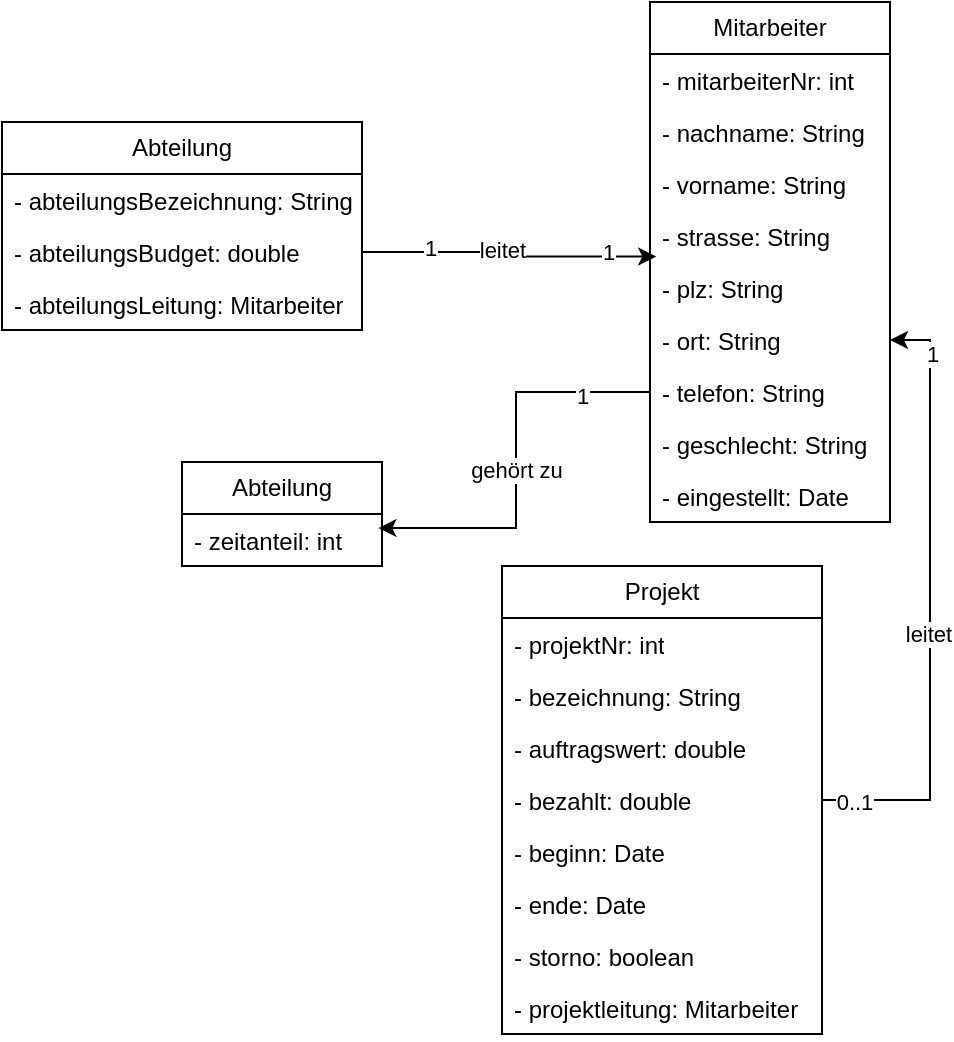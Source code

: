 <mxfile version="24.0.4" type="github">
  <diagram name="Seite-1" id="P6YwE_0Kywyf71bjT52k">
    <mxGraphModel dx="605" dy="748" grid="1" gridSize="10" guides="1" tooltips="1" connect="1" arrows="1" fold="1" page="1" pageScale="1" pageWidth="827" pageHeight="1169" math="0" shadow="0">
      <root>
        <mxCell id="0" />
        <mxCell id="1" parent="0" />
        <mxCell id="lyr1EgHujlgbwVO2u9Rm-1" value="Mitarbeiter" style="swimlane;fontStyle=0;childLayout=stackLayout;horizontal=1;startSize=26;fillColor=none;horizontalStack=0;resizeParent=1;resizeParentMax=0;resizeLast=0;collapsible=1;marginBottom=0;whiteSpace=wrap;html=1;" vertex="1" parent="1">
          <mxGeometry x="354" y="30" width="120" height="260" as="geometry" />
        </mxCell>
        <mxCell id="lyr1EgHujlgbwVO2u9Rm-2" value="- mitarbeiterNr: int" style="text;strokeColor=none;fillColor=none;align=left;verticalAlign=top;spacingLeft=4;spacingRight=4;overflow=hidden;rotatable=0;points=[[0,0.5],[1,0.5]];portConstraint=eastwest;whiteSpace=wrap;html=1;" vertex="1" parent="lyr1EgHujlgbwVO2u9Rm-1">
          <mxGeometry y="26" width="120" height="26" as="geometry" />
        </mxCell>
        <mxCell id="lyr1EgHujlgbwVO2u9Rm-3" value="- nachname: String" style="text;strokeColor=none;fillColor=none;align=left;verticalAlign=top;spacingLeft=4;spacingRight=4;overflow=hidden;rotatable=0;points=[[0,0.5],[1,0.5]];portConstraint=eastwest;whiteSpace=wrap;html=1;" vertex="1" parent="lyr1EgHujlgbwVO2u9Rm-1">
          <mxGeometry y="52" width="120" height="26" as="geometry" />
        </mxCell>
        <mxCell id="lyr1EgHujlgbwVO2u9Rm-4" value="- vorname: String" style="text;strokeColor=none;fillColor=none;align=left;verticalAlign=top;spacingLeft=4;spacingRight=4;overflow=hidden;rotatable=0;points=[[0,0.5],[1,0.5]];portConstraint=eastwest;whiteSpace=wrap;html=1;" vertex="1" parent="lyr1EgHujlgbwVO2u9Rm-1">
          <mxGeometry y="78" width="120" height="26" as="geometry" />
        </mxCell>
        <mxCell id="lyr1EgHujlgbwVO2u9Rm-6" value="- strasse: String" style="text;strokeColor=none;fillColor=none;align=left;verticalAlign=top;spacingLeft=4;spacingRight=4;overflow=hidden;rotatable=0;points=[[0,0.5],[1,0.5]];portConstraint=eastwest;whiteSpace=wrap;html=1;" vertex="1" parent="lyr1EgHujlgbwVO2u9Rm-1">
          <mxGeometry y="104" width="120" height="26" as="geometry" />
        </mxCell>
        <mxCell id="lyr1EgHujlgbwVO2u9Rm-7" value="- plz: String" style="text;strokeColor=none;fillColor=none;align=left;verticalAlign=top;spacingLeft=4;spacingRight=4;overflow=hidden;rotatable=0;points=[[0,0.5],[1,0.5]];portConstraint=eastwest;whiteSpace=wrap;html=1;" vertex="1" parent="lyr1EgHujlgbwVO2u9Rm-1">
          <mxGeometry y="130" width="120" height="26" as="geometry" />
        </mxCell>
        <mxCell id="lyr1EgHujlgbwVO2u9Rm-8" value="- ort: String" style="text;strokeColor=none;fillColor=none;align=left;verticalAlign=top;spacingLeft=4;spacingRight=4;overflow=hidden;rotatable=0;points=[[0,0.5],[1,0.5]];portConstraint=eastwest;whiteSpace=wrap;html=1;" vertex="1" parent="lyr1EgHujlgbwVO2u9Rm-1">
          <mxGeometry y="156" width="120" height="26" as="geometry" />
        </mxCell>
        <mxCell id="lyr1EgHujlgbwVO2u9Rm-9" value="- telefon: String" style="text;strokeColor=none;fillColor=none;align=left;verticalAlign=top;spacingLeft=4;spacingRight=4;overflow=hidden;rotatable=0;points=[[0,0.5],[1,0.5]];portConstraint=eastwest;whiteSpace=wrap;html=1;" vertex="1" parent="lyr1EgHujlgbwVO2u9Rm-1">
          <mxGeometry y="182" width="120" height="26" as="geometry" />
        </mxCell>
        <mxCell id="lyr1EgHujlgbwVO2u9Rm-10" value="- geschlecht: String" style="text;strokeColor=none;fillColor=none;align=left;verticalAlign=top;spacingLeft=4;spacingRight=4;overflow=hidden;rotatable=0;points=[[0,0.5],[1,0.5]];portConstraint=eastwest;whiteSpace=wrap;html=1;" vertex="1" parent="lyr1EgHujlgbwVO2u9Rm-1">
          <mxGeometry y="208" width="120" height="26" as="geometry" />
        </mxCell>
        <mxCell id="lyr1EgHujlgbwVO2u9Rm-11" value="- eingestellt: Date" style="text;strokeColor=none;fillColor=none;align=left;verticalAlign=top;spacingLeft=4;spacingRight=4;overflow=hidden;rotatable=0;points=[[0,0.5],[1,0.5]];portConstraint=eastwest;whiteSpace=wrap;html=1;" vertex="1" parent="lyr1EgHujlgbwVO2u9Rm-1">
          <mxGeometry y="234" width="120" height="26" as="geometry" />
        </mxCell>
        <mxCell id="lyr1EgHujlgbwVO2u9Rm-14" value="Abteilung" style="swimlane;fontStyle=0;childLayout=stackLayout;horizontal=1;startSize=26;fillColor=none;horizontalStack=0;resizeParent=1;resizeParentMax=0;resizeLast=0;collapsible=1;marginBottom=0;whiteSpace=wrap;html=1;" vertex="1" parent="1">
          <mxGeometry x="30" y="90" width="180" height="104" as="geometry" />
        </mxCell>
        <mxCell id="lyr1EgHujlgbwVO2u9Rm-15" value="- abteilungsBezeichnung: String" style="text;strokeColor=none;fillColor=none;align=left;verticalAlign=top;spacingLeft=4;spacingRight=4;overflow=hidden;rotatable=0;points=[[0,0.5],[1,0.5]];portConstraint=eastwest;whiteSpace=wrap;html=1;" vertex="1" parent="lyr1EgHujlgbwVO2u9Rm-14">
          <mxGeometry y="26" width="180" height="26" as="geometry" />
        </mxCell>
        <mxCell id="lyr1EgHujlgbwVO2u9Rm-16" value="- abteilungsBudget: double" style="text;strokeColor=none;fillColor=none;align=left;verticalAlign=top;spacingLeft=4;spacingRight=4;overflow=hidden;rotatable=0;points=[[0,0.5],[1,0.5]];portConstraint=eastwest;whiteSpace=wrap;html=1;" vertex="1" parent="lyr1EgHujlgbwVO2u9Rm-14">
          <mxGeometry y="52" width="180" height="26" as="geometry" />
        </mxCell>
        <mxCell id="lyr1EgHujlgbwVO2u9Rm-17" value="- abteilungsLeitung: Mitarbeiter" style="text;strokeColor=none;fillColor=none;align=left;verticalAlign=top;spacingLeft=4;spacingRight=4;overflow=hidden;rotatable=0;points=[[0,0.5],[1,0.5]];portConstraint=eastwest;whiteSpace=wrap;html=1;" vertex="1" parent="lyr1EgHujlgbwVO2u9Rm-14">
          <mxGeometry y="78" width="180" height="26" as="geometry" />
        </mxCell>
        <mxCell id="lyr1EgHujlgbwVO2u9Rm-52" style="edgeStyle=orthogonalEdgeStyle;rounded=0;orthogonalLoop=1;jettySize=auto;html=1;entryX=1;entryY=0.5;entryDx=0;entryDy=0;exitX=1;exitY=0.5;exitDx=0;exitDy=0;" edge="1" parent="1" source="lyr1EgHujlgbwVO2u9Rm-28" target="lyr1EgHujlgbwVO2u9Rm-8">
          <mxGeometry relative="1" as="geometry">
            <mxPoint x="460.003" y="431" as="sourcePoint" />
            <mxPoint x="553.95" y="230" as="targetPoint" />
          </mxGeometry>
        </mxCell>
        <mxCell id="lyr1EgHujlgbwVO2u9Rm-53" value="0..1" style="edgeLabel;html=1;align=center;verticalAlign=middle;resizable=0;points=[];" vertex="1" connectable="0" parent="lyr1EgHujlgbwVO2u9Rm-52">
          <mxGeometry x="-0.898" y="-1" relative="1" as="geometry">
            <mxPoint as="offset" />
          </mxGeometry>
        </mxCell>
        <mxCell id="lyr1EgHujlgbwVO2u9Rm-54" value="leitet" style="edgeLabel;html=1;align=center;verticalAlign=middle;resizable=0;points=[];" vertex="1" connectable="0" parent="lyr1EgHujlgbwVO2u9Rm-52">
          <mxGeometry x="-0.1" y="1" relative="1" as="geometry">
            <mxPoint as="offset" />
          </mxGeometry>
        </mxCell>
        <mxCell id="lyr1EgHujlgbwVO2u9Rm-55" value="1" style="edgeLabel;html=1;align=center;verticalAlign=middle;resizable=0;points=[];" vertex="1" connectable="0" parent="lyr1EgHujlgbwVO2u9Rm-52">
          <mxGeometry x="0.822" y="-1" relative="1" as="geometry">
            <mxPoint as="offset" />
          </mxGeometry>
        </mxCell>
        <mxCell id="lyr1EgHujlgbwVO2u9Rm-24" value="Projekt" style="swimlane;fontStyle=0;childLayout=stackLayout;horizontal=1;startSize=26;fillColor=none;horizontalStack=0;resizeParent=1;resizeParentMax=0;resizeLast=0;collapsible=1;marginBottom=0;whiteSpace=wrap;html=1;" vertex="1" parent="1">
          <mxGeometry x="280" y="312" width="160" height="234" as="geometry" />
        </mxCell>
        <mxCell id="lyr1EgHujlgbwVO2u9Rm-25" value="- projektNr: int" style="text;strokeColor=none;fillColor=none;align=left;verticalAlign=top;spacingLeft=4;spacingRight=4;overflow=hidden;rotatable=0;points=[[0,0.5],[1,0.5]];portConstraint=eastwest;whiteSpace=wrap;html=1;" vertex="1" parent="lyr1EgHujlgbwVO2u9Rm-24">
          <mxGeometry y="26" width="160" height="26" as="geometry" />
        </mxCell>
        <mxCell id="lyr1EgHujlgbwVO2u9Rm-26" value="- bezeichnung: String" style="text;strokeColor=none;fillColor=none;align=left;verticalAlign=top;spacingLeft=4;spacingRight=4;overflow=hidden;rotatable=0;points=[[0,0.5],[1,0.5]];portConstraint=eastwest;whiteSpace=wrap;html=1;" vertex="1" parent="lyr1EgHujlgbwVO2u9Rm-24">
          <mxGeometry y="52" width="160" height="26" as="geometry" />
        </mxCell>
        <mxCell id="lyr1EgHujlgbwVO2u9Rm-27" value="- auftragswert: double" style="text;strokeColor=none;fillColor=none;align=left;verticalAlign=top;spacingLeft=4;spacingRight=4;overflow=hidden;rotatable=0;points=[[0,0.5],[1,0.5]];portConstraint=eastwest;whiteSpace=wrap;html=1;" vertex="1" parent="lyr1EgHujlgbwVO2u9Rm-24">
          <mxGeometry y="78" width="160" height="26" as="geometry" />
        </mxCell>
        <mxCell id="lyr1EgHujlgbwVO2u9Rm-28" value="- bezahlt: double" style="text;strokeColor=none;fillColor=none;align=left;verticalAlign=top;spacingLeft=4;spacingRight=4;overflow=hidden;rotatable=0;points=[[0,0.5],[1,0.5]];portConstraint=eastwest;whiteSpace=wrap;html=1;" vertex="1" parent="lyr1EgHujlgbwVO2u9Rm-24">
          <mxGeometry y="104" width="160" height="26" as="geometry" />
        </mxCell>
        <mxCell id="lyr1EgHujlgbwVO2u9Rm-29" value="- beginn: Date" style="text;strokeColor=none;fillColor=none;align=left;verticalAlign=top;spacingLeft=4;spacingRight=4;overflow=hidden;rotatable=0;points=[[0,0.5],[1,0.5]];portConstraint=eastwest;whiteSpace=wrap;html=1;" vertex="1" parent="lyr1EgHujlgbwVO2u9Rm-24">
          <mxGeometry y="130" width="160" height="26" as="geometry" />
        </mxCell>
        <mxCell id="lyr1EgHujlgbwVO2u9Rm-30" value="- ende: Date" style="text;strokeColor=none;fillColor=none;align=left;verticalAlign=top;spacingLeft=4;spacingRight=4;overflow=hidden;rotatable=0;points=[[0,0.5],[1,0.5]];portConstraint=eastwest;whiteSpace=wrap;html=1;" vertex="1" parent="lyr1EgHujlgbwVO2u9Rm-24">
          <mxGeometry y="156" width="160" height="26" as="geometry" />
        </mxCell>
        <mxCell id="lyr1EgHujlgbwVO2u9Rm-31" value="- storno: boolean" style="text;strokeColor=none;fillColor=none;align=left;verticalAlign=top;spacingLeft=4;spacingRight=4;overflow=hidden;rotatable=0;points=[[0,0.5],[1,0.5]];portConstraint=eastwest;whiteSpace=wrap;html=1;" vertex="1" parent="lyr1EgHujlgbwVO2u9Rm-24">
          <mxGeometry y="182" width="160" height="26" as="geometry" />
        </mxCell>
        <mxCell id="lyr1EgHujlgbwVO2u9Rm-32" value="- projektleitung: Mitarbeiter" style="text;strokeColor=none;fillColor=none;align=left;verticalAlign=top;spacingLeft=4;spacingRight=4;overflow=hidden;rotatable=0;points=[[0,0.5],[1,0.5]];portConstraint=eastwest;whiteSpace=wrap;html=1;" vertex="1" parent="lyr1EgHujlgbwVO2u9Rm-24">
          <mxGeometry y="208" width="160" height="26" as="geometry" />
        </mxCell>
        <mxCell id="lyr1EgHujlgbwVO2u9Rm-44" value="Abteilung" style="swimlane;fontStyle=0;childLayout=stackLayout;horizontal=1;startSize=26;fillColor=none;horizontalStack=0;resizeParent=1;resizeParentMax=0;resizeLast=0;collapsible=1;marginBottom=0;whiteSpace=wrap;html=1;" vertex="1" parent="1">
          <mxGeometry x="120" y="260" width="100" height="52" as="geometry" />
        </mxCell>
        <mxCell id="lyr1EgHujlgbwVO2u9Rm-45" value="- zeitanteil: int" style="text;strokeColor=none;fillColor=none;align=left;verticalAlign=top;spacingLeft=4;spacingRight=4;overflow=hidden;rotatable=0;points=[[0,0.5],[1,0.5]];portConstraint=eastwest;whiteSpace=wrap;html=1;" vertex="1" parent="lyr1EgHujlgbwVO2u9Rm-44">
          <mxGeometry y="26" width="100" height="26" as="geometry" />
        </mxCell>
        <mxCell id="lyr1EgHujlgbwVO2u9Rm-48" style="edgeStyle=orthogonalEdgeStyle;rounded=0;orthogonalLoop=1;jettySize=auto;html=1;exitX=1;exitY=0.5;exitDx=0;exitDy=0;entryX=0.026;entryY=-0.105;entryDx=0;entryDy=0;entryPerimeter=0;" edge="1" parent="1" source="lyr1EgHujlgbwVO2u9Rm-16" target="lyr1EgHujlgbwVO2u9Rm-7">
          <mxGeometry relative="1" as="geometry">
            <mxPoint x="230" y="311" as="targetPoint" />
          </mxGeometry>
        </mxCell>
        <mxCell id="lyr1EgHujlgbwVO2u9Rm-49" value="1" style="edgeLabel;html=1;align=center;verticalAlign=middle;resizable=0;points=[];" vertex="1" connectable="0" parent="lyr1EgHujlgbwVO2u9Rm-48">
          <mxGeometry x="-0.55" y="2" relative="1" as="geometry">
            <mxPoint as="offset" />
          </mxGeometry>
        </mxCell>
        <mxCell id="lyr1EgHujlgbwVO2u9Rm-50" value="1" style="edgeLabel;html=1;align=center;verticalAlign=middle;resizable=0;points=[];" vertex="1" connectable="0" parent="lyr1EgHujlgbwVO2u9Rm-48">
          <mxGeometry x="0.67" y="3" relative="1" as="geometry">
            <mxPoint as="offset" />
          </mxGeometry>
        </mxCell>
        <mxCell id="lyr1EgHujlgbwVO2u9Rm-51" value="leitet" style="edgeLabel;html=1;align=center;verticalAlign=middle;resizable=0;points=[];" vertex="1" connectable="0" parent="lyr1EgHujlgbwVO2u9Rm-48">
          <mxGeometry x="-0.045" y="1" relative="1" as="geometry">
            <mxPoint x="-2" as="offset" />
          </mxGeometry>
        </mxCell>
        <mxCell id="lyr1EgHujlgbwVO2u9Rm-57" style="edgeStyle=orthogonalEdgeStyle;rounded=0;orthogonalLoop=1;jettySize=auto;html=1;exitX=0;exitY=0.5;exitDx=0;exitDy=0;entryX=0.982;entryY=0.271;entryDx=0;entryDy=0;entryPerimeter=0;" edge="1" parent="1" source="lyr1EgHujlgbwVO2u9Rm-9" target="lyr1EgHujlgbwVO2u9Rm-45">
          <mxGeometry relative="1" as="geometry" />
        </mxCell>
        <mxCell id="lyr1EgHujlgbwVO2u9Rm-58" value="1" style="edgeLabel;html=1;align=center;verticalAlign=middle;resizable=0;points=[];" vertex="1" connectable="0" parent="lyr1EgHujlgbwVO2u9Rm-57">
          <mxGeometry x="-0.659" y="2" relative="1" as="geometry">
            <mxPoint as="offset" />
          </mxGeometry>
        </mxCell>
        <mxCell id="lyr1EgHujlgbwVO2u9Rm-59" value="gehört zu" style="edgeLabel;html=1;align=center;verticalAlign=middle;resizable=0;points=[];" vertex="1" connectable="0" parent="lyr1EgHujlgbwVO2u9Rm-57">
          <mxGeometry x="0.036" relative="1" as="geometry">
            <mxPoint as="offset" />
          </mxGeometry>
        </mxCell>
      </root>
    </mxGraphModel>
  </diagram>
</mxfile>
